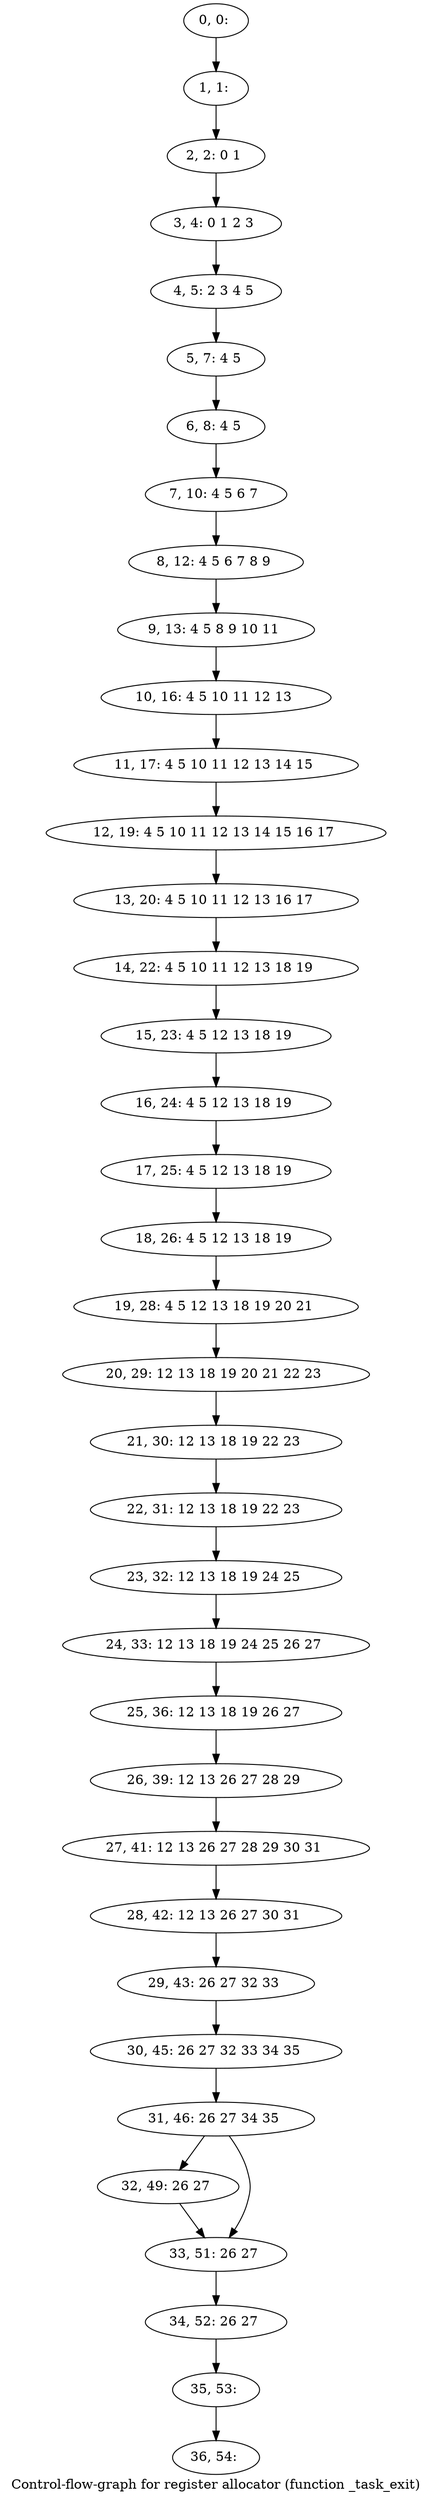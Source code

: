 digraph G {
graph [label="Control-flow-graph for register allocator (function _task_exit)"]
0[label="0, 0: "];
1[label="1, 1: "];
2[label="2, 2: 0 1 "];
3[label="3, 4: 0 1 2 3 "];
4[label="4, 5: 2 3 4 5 "];
5[label="5, 7: 4 5 "];
6[label="6, 8: 4 5 "];
7[label="7, 10: 4 5 6 7 "];
8[label="8, 12: 4 5 6 7 8 9 "];
9[label="9, 13: 4 5 8 9 10 11 "];
10[label="10, 16: 4 5 10 11 12 13 "];
11[label="11, 17: 4 5 10 11 12 13 14 15 "];
12[label="12, 19: 4 5 10 11 12 13 14 15 16 17 "];
13[label="13, 20: 4 5 10 11 12 13 16 17 "];
14[label="14, 22: 4 5 10 11 12 13 18 19 "];
15[label="15, 23: 4 5 12 13 18 19 "];
16[label="16, 24: 4 5 12 13 18 19 "];
17[label="17, 25: 4 5 12 13 18 19 "];
18[label="18, 26: 4 5 12 13 18 19 "];
19[label="19, 28: 4 5 12 13 18 19 20 21 "];
20[label="20, 29: 12 13 18 19 20 21 22 23 "];
21[label="21, 30: 12 13 18 19 22 23 "];
22[label="22, 31: 12 13 18 19 22 23 "];
23[label="23, 32: 12 13 18 19 24 25 "];
24[label="24, 33: 12 13 18 19 24 25 26 27 "];
25[label="25, 36: 12 13 18 19 26 27 "];
26[label="26, 39: 12 13 26 27 28 29 "];
27[label="27, 41: 12 13 26 27 28 29 30 31 "];
28[label="28, 42: 12 13 26 27 30 31 "];
29[label="29, 43: 26 27 32 33 "];
30[label="30, 45: 26 27 32 33 34 35 "];
31[label="31, 46: 26 27 34 35 "];
32[label="32, 49: 26 27 "];
33[label="33, 51: 26 27 "];
34[label="34, 52: 26 27 "];
35[label="35, 53: "];
36[label="36, 54: "];
0->1 ;
1->2 ;
2->3 ;
3->4 ;
4->5 ;
5->6 ;
6->7 ;
7->8 ;
8->9 ;
9->10 ;
10->11 ;
11->12 ;
12->13 ;
13->14 ;
14->15 ;
15->16 ;
16->17 ;
17->18 ;
18->19 ;
19->20 ;
20->21 ;
21->22 ;
22->23 ;
23->24 ;
24->25 ;
25->26 ;
26->27 ;
27->28 ;
28->29 ;
29->30 ;
30->31 ;
31->32 ;
31->33 ;
32->33 ;
33->34 ;
34->35 ;
35->36 ;
}
